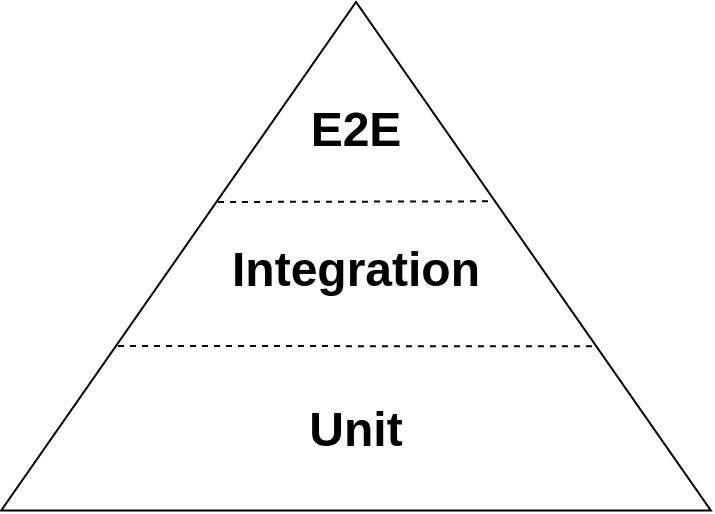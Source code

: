 <mxfile version="17.2.4" type="device"><diagram id="dRfSci-tGMVHdybpOYeu" name="Page-1"><mxGraphModel dx="1089" dy="1011" grid="1" gridSize="10" guides="1" tooltips="1" connect="1" arrows="1" fold="1" page="1" pageScale="1" pageWidth="1000" pageHeight="1000" math="0" shadow="0"><root><mxCell id="0"/><mxCell id="1" parent="0"/><mxCell id="VkEGvEMFt4Hny4GraS2f-1" value="" style="triangle;whiteSpace=wrap;html=1;rotation=270;" vertex="1" parent="1"><mxGeometry x="91.87" y="10.69" width="254.28" height="354.87" as="geometry"/></mxCell><mxCell id="VkEGvEMFt4Hny4GraS2f-2" value="Integration" style="text;html=1;strokeColor=none;fillColor=none;align=center;verticalAlign=middle;whiteSpace=wrap;rounded=0;fontStyle=1;fontSize=24;" vertex="1" parent="1"><mxGeometry x="189.01" y="180" width="60" height="30" as="geometry"/></mxCell><mxCell id="VkEGvEMFt4Hny4GraS2f-3" value="E2E" style="text;html=1;strokeColor=none;fillColor=none;align=center;verticalAlign=middle;whiteSpace=wrap;rounded=0;fontStyle=1;fontSize=24;" vertex="1" parent="1"><mxGeometry x="189.01" y="110" width="60" height="30" as="geometry"/></mxCell><mxCell id="VkEGvEMFt4Hny4GraS2f-4" value="Unit" style="text;html=1;strokeColor=none;fillColor=none;align=center;verticalAlign=middle;whiteSpace=wrap;rounded=0;fontStyle=1;fontSize=24;" vertex="1" parent="1"><mxGeometry x="189.01" y="260" width="60" height="30" as="geometry"/></mxCell><mxCell id="VkEGvEMFt4Hny4GraS2f-5" value="" style="endArrow=none;dashed=1;html=1;rounded=0;fontSize=24;entryX=0.608;entryY=0.686;entryDx=0;entryDy=0;entryPerimeter=0;" edge="1" parent="1" target="VkEGvEMFt4Hny4GraS2f-1"><mxGeometry width="50" height="50" relative="1" as="geometry"><mxPoint x="150" y="161" as="sourcePoint"/><mxPoint x="520" y="490" as="targetPoint"/></mxGeometry></mxCell><mxCell id="VkEGvEMFt4Hny4GraS2f-6" value="" style="endArrow=none;dashed=1;html=1;rounded=0;fontSize=24;entryX=0.323;entryY=0.841;entryDx=0;entryDy=0;entryPerimeter=0;" edge="1" parent="1" target="VkEGvEMFt4Hny4GraS2f-1"><mxGeometry width="50" height="50" relative="1" as="geometry"><mxPoint x="100" y="233" as="sourcePoint"/><mxPoint x="288.146" y="240.004" as="targetPoint"/></mxGeometry></mxCell></root></mxGraphModel></diagram></mxfile>